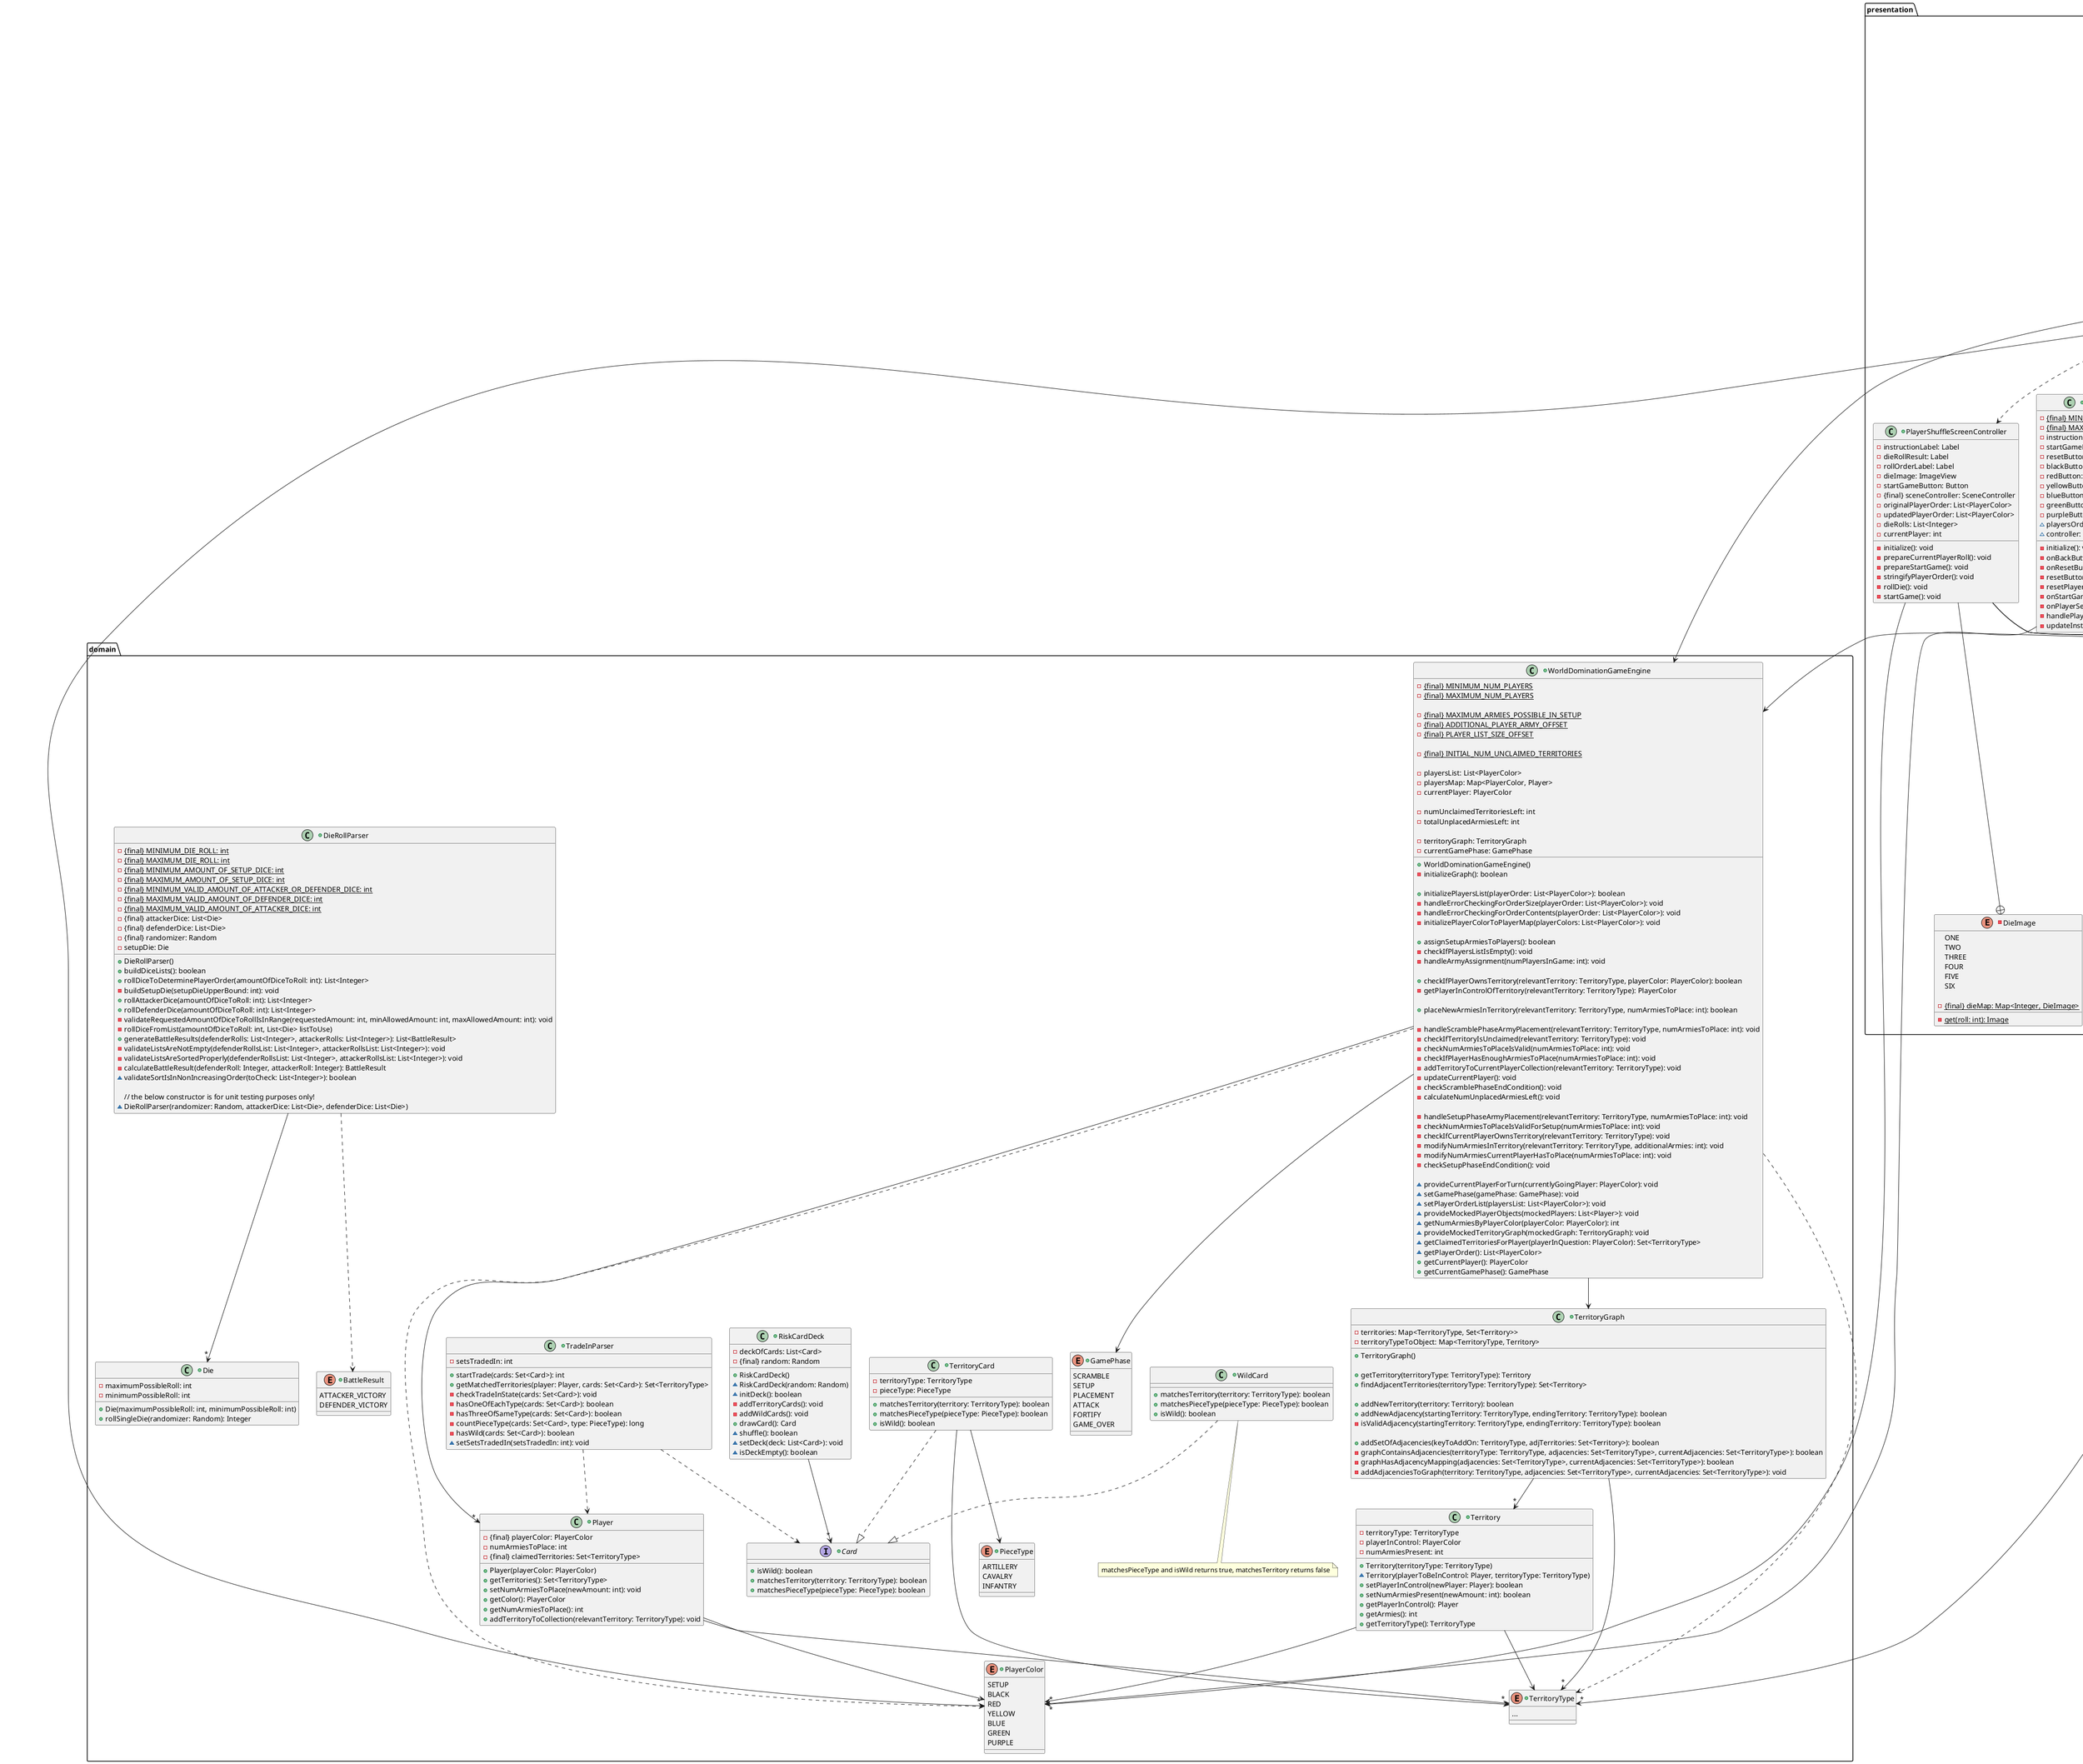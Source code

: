 @startuml RiskDesign

package presentation {
    +class RiskApp {
        -cssFileString: String
        -iconImageString: String

        +start(stage: Stage): void
        -loadStartScreen(): Parent
        -loadUniversalFiles(): void
        -initializeScreen(root: Parent, stage: Stage): void
        -addCssFileToScene(cssFileString: String, sceneInQuestion: Scene): Scene
        -performStageSetup(stage: Stage): void
        +{static} main(args: String[]): void
    }

    +enum SceneType {
        START
        PLAYER_SELECT
        SHUFFLE
        GAME_OVER

        -{final} sceneName: String
        ~SceneType(sceneName: String)
        ~getSceneName(): String
    }

    +class GameMapScreenController {
        -claimTerritoryDialog: DialogPane
        -placeArmiesErrorDialog: DialogPane
        -dialogBackground: AnchorPane
        -armiesToPlacePane: AnchorPane
        -currentPlayerColor: Label
        -currentPhase: Label
        -instructionLabel: Label
        -armiesToPlace: Label
        -gameEngine: WorldDominationGameEngine
        -selectedTerritory: TerritoryType
        -selectedButton: Button
        -territoryButtonMap: Map<Button, TerritoryType>

        -initialize(): void
        -updateStateLabels(): void
        -gamePhaseActions(): void
        -enablePlacement(): void
        -handleClaimTerritory(): void
        -setButtonBackgroundColor(): void
        -toggleDialog(dialog: DialogPane): void
        -handleTerritoryButtonClick(event: ActionEvent): void
        -handleGamePhaseAction(): void
        -handlePlaceArmies(): void
    }

    +class PlayerSelectScreenController {
        -{static}{final} MIN_PLAYERS: int
        -{static}{final} MAX_PLAYERS: int
        -instructionLabel: Label
        -startGameButton: Button
        -resetButton: Button
        -blackButton: Button
        -redButton: Button
        -yellowButton: Button
        -blueButton: Button
        -greenButton: Button
        -purpleButton: Button
        ~playersOrder: List<PlayerColor>
        ~controller: SceneController

        -initialize(): void
        -onBackButtonClick(): void
        -onResetButtonClick(): void
        -resetButtonStates(): void
        -resetPlayerButton(button: Button): void
        -onStartGameButtonClick(): void
        -onPlayerSelect(e: ActionEvent): void
        -handlePlayerSelectUpdate(button: Button): void
        -updateInstructionLabel(): void
    }

    +class PlayerShuffleScreenController {
        -instructionLabel: Label
        -dieRollResult: Label
        -rollOrderLabel: Label
        -dieImage: ImageView
        -startGameButton: Button
        -{final} sceneController: SceneController
        -originalPlayerOrder: List<PlayerColor>
        -updatedPlayerOrder: List<PlayerColor>
        -dieRolls: List<Integer>
        -currentPlayer: int

        -initialize(): void
        -prepareCurrentPlayerRoll(): void
        -prepareStartGame(): void
        -stringifyPlayerOrder(): void
        -rollDie(): void
        -startGame(): void
    }

    -enum DieImage {
        ONE
        TWO
        THREE
        FOUR
        FIVE
        SIX

        -{static}{final} dieMap: Map<Integer, DieImage>
        -{static}get(roll: int): Image
    }

    PlayerShuffleScreenController --+ DieImage

    +class SceneController {
        -{static} sceneController: SceneController
        -{static} languageName: String
        -{final} screenMap: Map<SceneType, Pane>
        -{final} main: Scene
        -gameEngine: WorldDominationGameEngine
        -originalPlayerOrder: List<PlayerColor>

        -SceneController(main: Scene)
        #add(scene: SceneType, pane: Pane): void
        #activate(scene: SceneType): void
        #initializePlayers(players: List<PlayerColor>): void
        #getGameEngine(): WorldDominationGameEngine
        #getOriginalPlayerOrder(): List<PlayerColor>
        #{static} setRoot(scene: Scene): void
        #{static} getInstance(): SceneController
        #{static} getLanguageBundle(): ResourceBundle
        #{static} getLanguage(): String
        #{static} initializeLanguageBundle(): void
        #{static} getString(key: String, format: Object[]): String
    }

    SceneController --> "*" SceneType

    +class StartScreenController {
        -languageSelect: ComboBox<String>

        -initialize(): void
        -onStartButtonClick(): void
    }

    SceneController ..> GameMapScreenController
    SceneController ..> PlayerSelectScreenController
    SceneController ..> PlayerShuffleScreenController
    SceneController ..> StartScreenController

    RiskApp ..> SceneController
}

package domain {
    +class WorldDominationGameEngine {
        -{static}{final} MINIMUM_NUM_PLAYERS
        -{static}{final} MAXIMUM_NUM_PLAYERS

        -{static}{final} MAXIMUM_ARMIES_POSSIBLE_IN_SETUP
        -{static}{final} ADDITIONAL_PLAYER_ARMY_OFFSET
        -{static}{final} PLAYER_LIST_SIZE_OFFSET

        -{static}{final} INITIAL_NUM_UNCLAIMED_TERRITORIES

        -playersList: List<PlayerColor>
        -playersMap: Map<PlayerColor, Player>
        -currentPlayer: PlayerColor

        -numUnclaimedTerritoriesLeft: int
        -totalUnplacedArmiesLeft: int

        -territoryGraph: TerritoryGraph
        -currentGamePhase: GamePhase

        +WorldDominationGameEngine()
        -initializeGraph(): boolean

        +initializePlayersList(playerOrder: List<PlayerColor>): boolean
        -handleErrorCheckingForOrderSize(playerOrder: List<PlayerColor>): void
        -handleErrorCheckingForOrderContents(playerOrder: List<PlayerColor>): void
        -initializePlayerColorToPlayerMap(playerColors: List<PlayerColor>): void

        +assignSetupArmiesToPlayers(): boolean
        -checkIfPlayersListIsEmpty(): void
        -handleArmyAssignment(numPlayersInGame: int): void

        +checkIfPlayerOwnsTerritory(relevantTerritory: TerritoryType, playerColor: PlayerColor): boolean
        -getPlayerInControlOfTerritory(relevantTerritory: TerritoryType): PlayerColor

        +placeNewArmiesInTerritory(relevantTerritory: TerritoryType, numArmiesToPlace: int): boolean

        -handleScramblePhaseArmyPlacement(relevantTerritory: TerritoryType, numArmiesToPlace: int): void
        -checkIfTerritoryIsUnclaimed(relevantTerritory: TerritoryType): void
        -checkNumArmiesToPlaceIsValid(numArmiesToPlace: int): void
        -checkIfPlayerHasEnoughArmiesToPlace(numArmiesToPlace: int): void
        -addTerritoryToCurrentPlayerCollection(relevantTerritory: TerritoryType): void
        -updateCurrentPlayer(): void
        -checkScramblePhaseEndCondition(): void
        -calculateNumUnplacedArmiesLeft(): void

        -handleSetupPhaseArmyPlacement(relevantTerritory: TerritoryType, numArmiesToPlace: int): void
        -checkNumArmiesToPlaceIsValidForSetup(numArmiesToPlace: int): void
        -checkIfCurrentPlayerOwnsTerritory(relevantTerritory: TerritoryType): void
        -modifyNumArmiesInTerritory(relevantTerritory: TerritoryType, additionalArmies: int): void
        -modifyNumArmiesCurrentPlayerHasToPlace(numArmiesToPlace: int): void
        -checkSetupPhaseEndCondition(): void

        ~provideCurrentPlayerForTurn(currentlyGoingPlayer: PlayerColor): void
        ~setGamePhase(gamePhase: GamePhase): void
        ~setPlayerOrderList(playersList: List<PlayerColor>): void
        ~provideMockedPlayerObjects(mockedPlayers: List<Player>): void
        ~getNumArmiesByPlayerColor(playerColor: PlayerColor): int
        ~provideMockedTerritoryGraph(mockedGraph: TerritoryGraph): void
        ~getClaimedTerritoriesForPlayer(playerInQuestion: PlayerColor): Set<TerritoryType>
        ~getPlayerOrder(): List<PlayerColor>
        +getCurrentPlayer(): PlayerColor
        +getCurrentGamePhase(): GamePhase
    }

    WorldDominationGameEngine --> "*" Player

    +class Player {
        -{final} playerColor: PlayerColor
        -numArmiesToPlace: int
        -{final} claimedTerritories: Set<TerritoryType>
        +Player(playerColor: PlayerColor)
        +getTerritories(): Set<TerritoryType>
        +setNumArmiesToPlace(newAmount: int): void
        +getColor(): PlayerColor
        +getNumArmiesToPlace(): int
        +addTerritoryToCollection(relevantTerritory: TerritoryType): void
    }

    Player --> PlayerColor
    Player --> "*" TerritoryType

    +enum GamePhase {
        SCRAMBLE
        SETUP
        PLACEMENT
        ATTACK
        FORTIFY
        GAME_OVER
    }

    WorldDominationGameEngine --> GamePhase
    WorldDominationGameEngine --> TerritoryGraph
    WorldDominationGameEngine ..> TerritoryType
    WorldDominationGameEngine ..> PlayerColor

    +class RiskCardDeck {
        -deckOfCards: List<Card>
        -{final} random: Random
        +RiskCardDeck()
        ~RiskCardDeck(random: Random)
        ~initDeck(): boolean
        -addTerritoryCards(): void
        -addWildCards(): void
        +drawCard(): Card
        ~shuffle(): boolean
        ~setDeck(deck: List<Card>): void
        ~isDeckEmpty(): boolean
    }

    +class Die {
        -maximumPossibleRoll: int
        -minimumPossibleRoll: int
        +Die(maximumPossibleRoll: int, minimumPossibleRoll: int)
        +rollSingleDie(randomizer: Random): Integer
    }

    +class DieRollParser {
        -{static} {final} MINIMUM_DIE_ROLL: int
        -{static} {final} MAXIMUM_DIE_ROLL: int
        -{static} {final} MINIMUM_AMOUNT_OF_SETUP_DICE: int
        -{static} {final} MAXIMUM_AMOUNT_OF_SETUP_DICE: int
        -{static} {final} MINIMUM_VALID_AMOUNT_OF_ATTACKER_OR_DEFENDER_DICE: int
        -{static} {final} MAXIMUM_VALID_AMOUNT_OF_DEFENDER_DICE: int
        -{static} {final} MAXIMUM_VALID_AMOUNT_OF_ATTACKER_DICE: int
        -{final} attackerDice: List<Die>
        -{final} defenderDice: List<Die>
        -{final} randomizer: Random
        -setupDie: Die

        +DieRollParser()
        +buildDiceLists(): boolean
        +rollDiceToDeterminePlayerOrder(amountOfDiceToRoll: int): List<Integer>
        -buildSetupDie(setupDieUpperBound: int): void
        +rollAttackerDice(amountOfDiceToRoll: int): List<Integer>
        +rollDefenderDice(amountOfDiceToRoll: int): List<Integer>
        -validateRequestedAmountOfDiceToRollIsInRange(requestedAmount: int, minAllowedAmount: int, maxAllowedAmount: int): void
        -rollDiceFromList(amountOfDiceToRoll: int, List<Die> listToUse)
        +generateBattleResults(defenderRolls: List<Integer>, attackerRolls: List<Integer>): List<BattleResult>
        -validateListsAreNotEmpty(defenderRollsList: List<Integer>, attackerRollsList: List<Integer>): void
        -validateListsAreSortedProperly(defenderRollsList: List<Integer>, attackerRollsList: List<Integer>): void
        -calculateBattleResult(defenderRoll: Integer, attackerRoll: Integer): BattleResult
        ~validateSortIsInNonIncreasingOrder(toCheck: List<Integer>): boolean

        // {method} the below constructor is for unit testing purposes only!
        ~DieRollParser(randomizer: Random, attackerDice: List<Die>, defenderDice: List<Die>)
    }

    DieRollParser --> "*" Die
    DieRollParser ..> BattleResult

    +enum BattleResult {
        ATTACKER_VICTORY
        DEFENDER_VICTORY
    }


    +class TradeInParser {
        -setsTradedIn: int
        +startTrade(cards: Set<Card>): int
        +getMatchedTerritories(player: Player, cards: Set<Card>): Set<TerritoryType>
        -checkTradeInState(cards: Set<Card>): void
        -hasOneOfEachType(cards: Set<Card>): boolean
        -hasThreeOfSameType(cards: Set<Card>): boolean
        -countPieceType(cards: Set<Card>, type: PieceType): long
        -hasWild(cards: Set<Card>): boolean
        ~setSetsTradedIn(setsTradedIn: int): void
    }

    TradeInParser .d.> Card
    TradeInParser ..> Player

    +enum PieceType {
        ARTILLERY
        CAVALRY
        INFANTRY
    }

    +interface Card {
        +isWild(): boolean
        +matchesTerritory(territory: TerritoryType): boolean
        +matchesPieceType(pieceType: PieceType): boolean
    }

    +class WildCard {
        +matchesTerritory(territory: TerritoryType): boolean
        +matchesPieceType(pieceType: PieceType): boolean
        +isWild(): boolean
    }

    note "matchesPieceType and isWild returns true, matchesTerritory returns false" as N1
    N1 .u. WildCard

    +class TerritoryCard {
        -territoryType: TerritoryType
        -pieceType: PieceType
        +matchesTerritory(territory: TerritoryType): boolean
        +matchesPieceType(pieceType: PieceType): boolean
        +isWild(): boolean
    }

    TerritoryCard --> PieceType
    TerritoryCard --> TerritoryType

    TerritoryCard ..|> Card
    WildCard ..|> Card
    RiskCardDeck --> "*" Card

    +enum TerritoryType {
        ...
    }

    +class TerritoryGraph {
        -territories: Map<TerritoryType, Set<Territory>>
        -territoryTypeToObject: Map<TerritoryType, Territory>
        +TerritoryGraph()

        +getTerritory(territoryType: TerritoryType): Territory
        +findAdjacentTerritories(territoryType: TerritoryType): Set<Territory>

        +addNewTerritory(territory: Territory): boolean
        +addNewAdjacency(startingTerritory: TerritoryType, endingTerritory: TerritoryType): boolean
        -isValidAdjacency(startingTerritory: TerritoryType, endingTerritory: TerritoryType): boolean

        +addSetOfAdjacencies(keyToAddOn: TerritoryType, adjTerritories: Set<Territory>): boolean
        -graphContainsAdjacencies(territoryType: TerritoryType, adjacencies: Set<TerritoryType>, currentAdjacencies: Set<TerritoryType>): boolean
        -graphHasAdjacencyMapping(adjacencies: Set<TerritoryType>, currentAdjacencies: Set<TerritoryType>): boolean
        -addAdjacenciesToGraph(territory: TerritoryType, adjacencies: Set<TerritoryType>, currentAdjacencies: Set<TerritoryType>): void
    }

    TerritoryGraph --> "*" Territory
    TerritoryGraph --> "*" TerritoryType

    +class Territory {
        -territoryType: TerritoryType
        -playerInControl: PlayerColor
        -numArmiesPresent: int

        +Territory(territoryType: TerritoryType)
        ~Territory(playerToBeInControl: Player, territoryType: TerritoryType)
        +setPlayerInControl(newPlayer: Player): boolean 
        +setNumArmiesPresent(newAmount: int): boolean
        +getPlayerInControl(): Player
        +getArmies(): int
        +getTerritoryType(): TerritoryType
    }

    Territory --> PlayerColor
    Territory --> TerritoryType

    +enum PlayerColor {
        SETUP
        BLACK
        RED
        YELLOW
        BLUE
        GREEN
        PURPLE
    }
}

presentation.GameMapScreenController --> domain.WorldDominationGameEngine
presentation.GameMapScreenController --> "*" domain.TerritoryType

presentation.PlayerSelectScreenController --> "*" domain.PlayerColor

presentation.PlayerShuffleScreenController --> "*" domain.PlayerColor

presentation.SceneController --> "*" domain.PlayerColor
presentation.SceneController --> domain.WorldDominationGameEngine

package datasource {
    +interface FileLoader {
        +open(fileName: String): boolean
        +getFileUrl(): URL
    }

    +class ImageFileLoader {
        -{static} {final} IMAGE_DIRECTORY: String

        +open(fileName: String): boolean
        -checkFileExistence(fileName: String, file: URL): void
        +getFileUrl(): URL
    }

    +class SceneFileLoader {
        -sceneFile: URL

        +open(fileName: String): boolean
        -checkFileExistence(file: URL): void
        +getFileUrl(): URL
    }

    +class StyleSheetLoader {
        -cssFile: URL

        +open(fileName: String): boolean
        -createFilePointer(fileName: String): URL
        -checkFileExistence(file: URL): void
        +getFileUrl(): URL
    }

    ImageFileLoader ..|> FileLoader
    SceneFileLoader ..|> FileLoader
    StyleSheetLoader ..|> FileLoader

    +class StringsBundleLoader {
        -{static} {final} BUNDLE_NAME: String
        -{static} {final} INSTANCE: StringsBundleLoader
        -localeName: String

        -openBundle(locale: String): boolean
        -getResourceBundle(): ResourceBundle
        +{static} open(locale: String): boolean
        +{static} getBundle(): ResourceBundle
    }
}

presentation.RiskApp ..> datasource.SceneFileLoader
presentation.RiskApp ..> datasource.StyleSheetLoader
presentation.RiskApp ..> datasource.ImageFileLoader

presentation.SceneController --> datasource.FileLoader
presentation.SceneController ..> datasource.StringsBundleLoader


package JavaFX {
    +class Scene {
    }

    +class Parent {
    }

    +abstract class Application {
        +{static} launch(): void
    }

    +class Stage {
    }

    +class FXMLLoader {
    }

    +class Image {
    }

    +class Button {
    }

    +class AnchorPane {
    }

    +class DialogPane {
    }

    +class Label {
    }

    +class ImageView {
    }

    +class Pane {
    }

    +class ComboBox {
    }
}

presentation.RiskApp --|> JavaFX.Application
presentation.RiskApp ..> JavaFX.FXMLLoader
presentation.RiskApp ..> JavaFX.Stage
presentation.RiskApp ..> JavaFX.Parent
presentation.RiskApp ..> JavaFX.Scene
presentation.RiskApp ..> JavaFX.Image

presentation.GameMapScreenController --> "*" JavaFX.Button
presentation.GameMapScreenController --> "2" JavaFX.DialogPane
presentation.GameMapScreenController --> "2" JavaFX.AnchorPane
presentation.GameMapScreenController --> "3" JavaFX.Label

presentation.PlayerSelectScreenController --> JavaFX.Label
presentation.PlayerSelectScreenController --> "*" JavaFX.Button

presentation.PlayerShuffleScreenController --> "3" JavaFX.Label
presentation.PlayerShuffleScreenController --> JavaFX.ImageView
presentation.PlayerShuffleScreenController --> JavaFX.Button

presentation.SceneController --> JavaFX.FXMLLoader
presentation.SceneController --> JavaFX.Scene
presentation.SceneController --> "*" JavaFX.Pane

presentation.StartScreenController --> JavaFX.ComboBox

@enduml